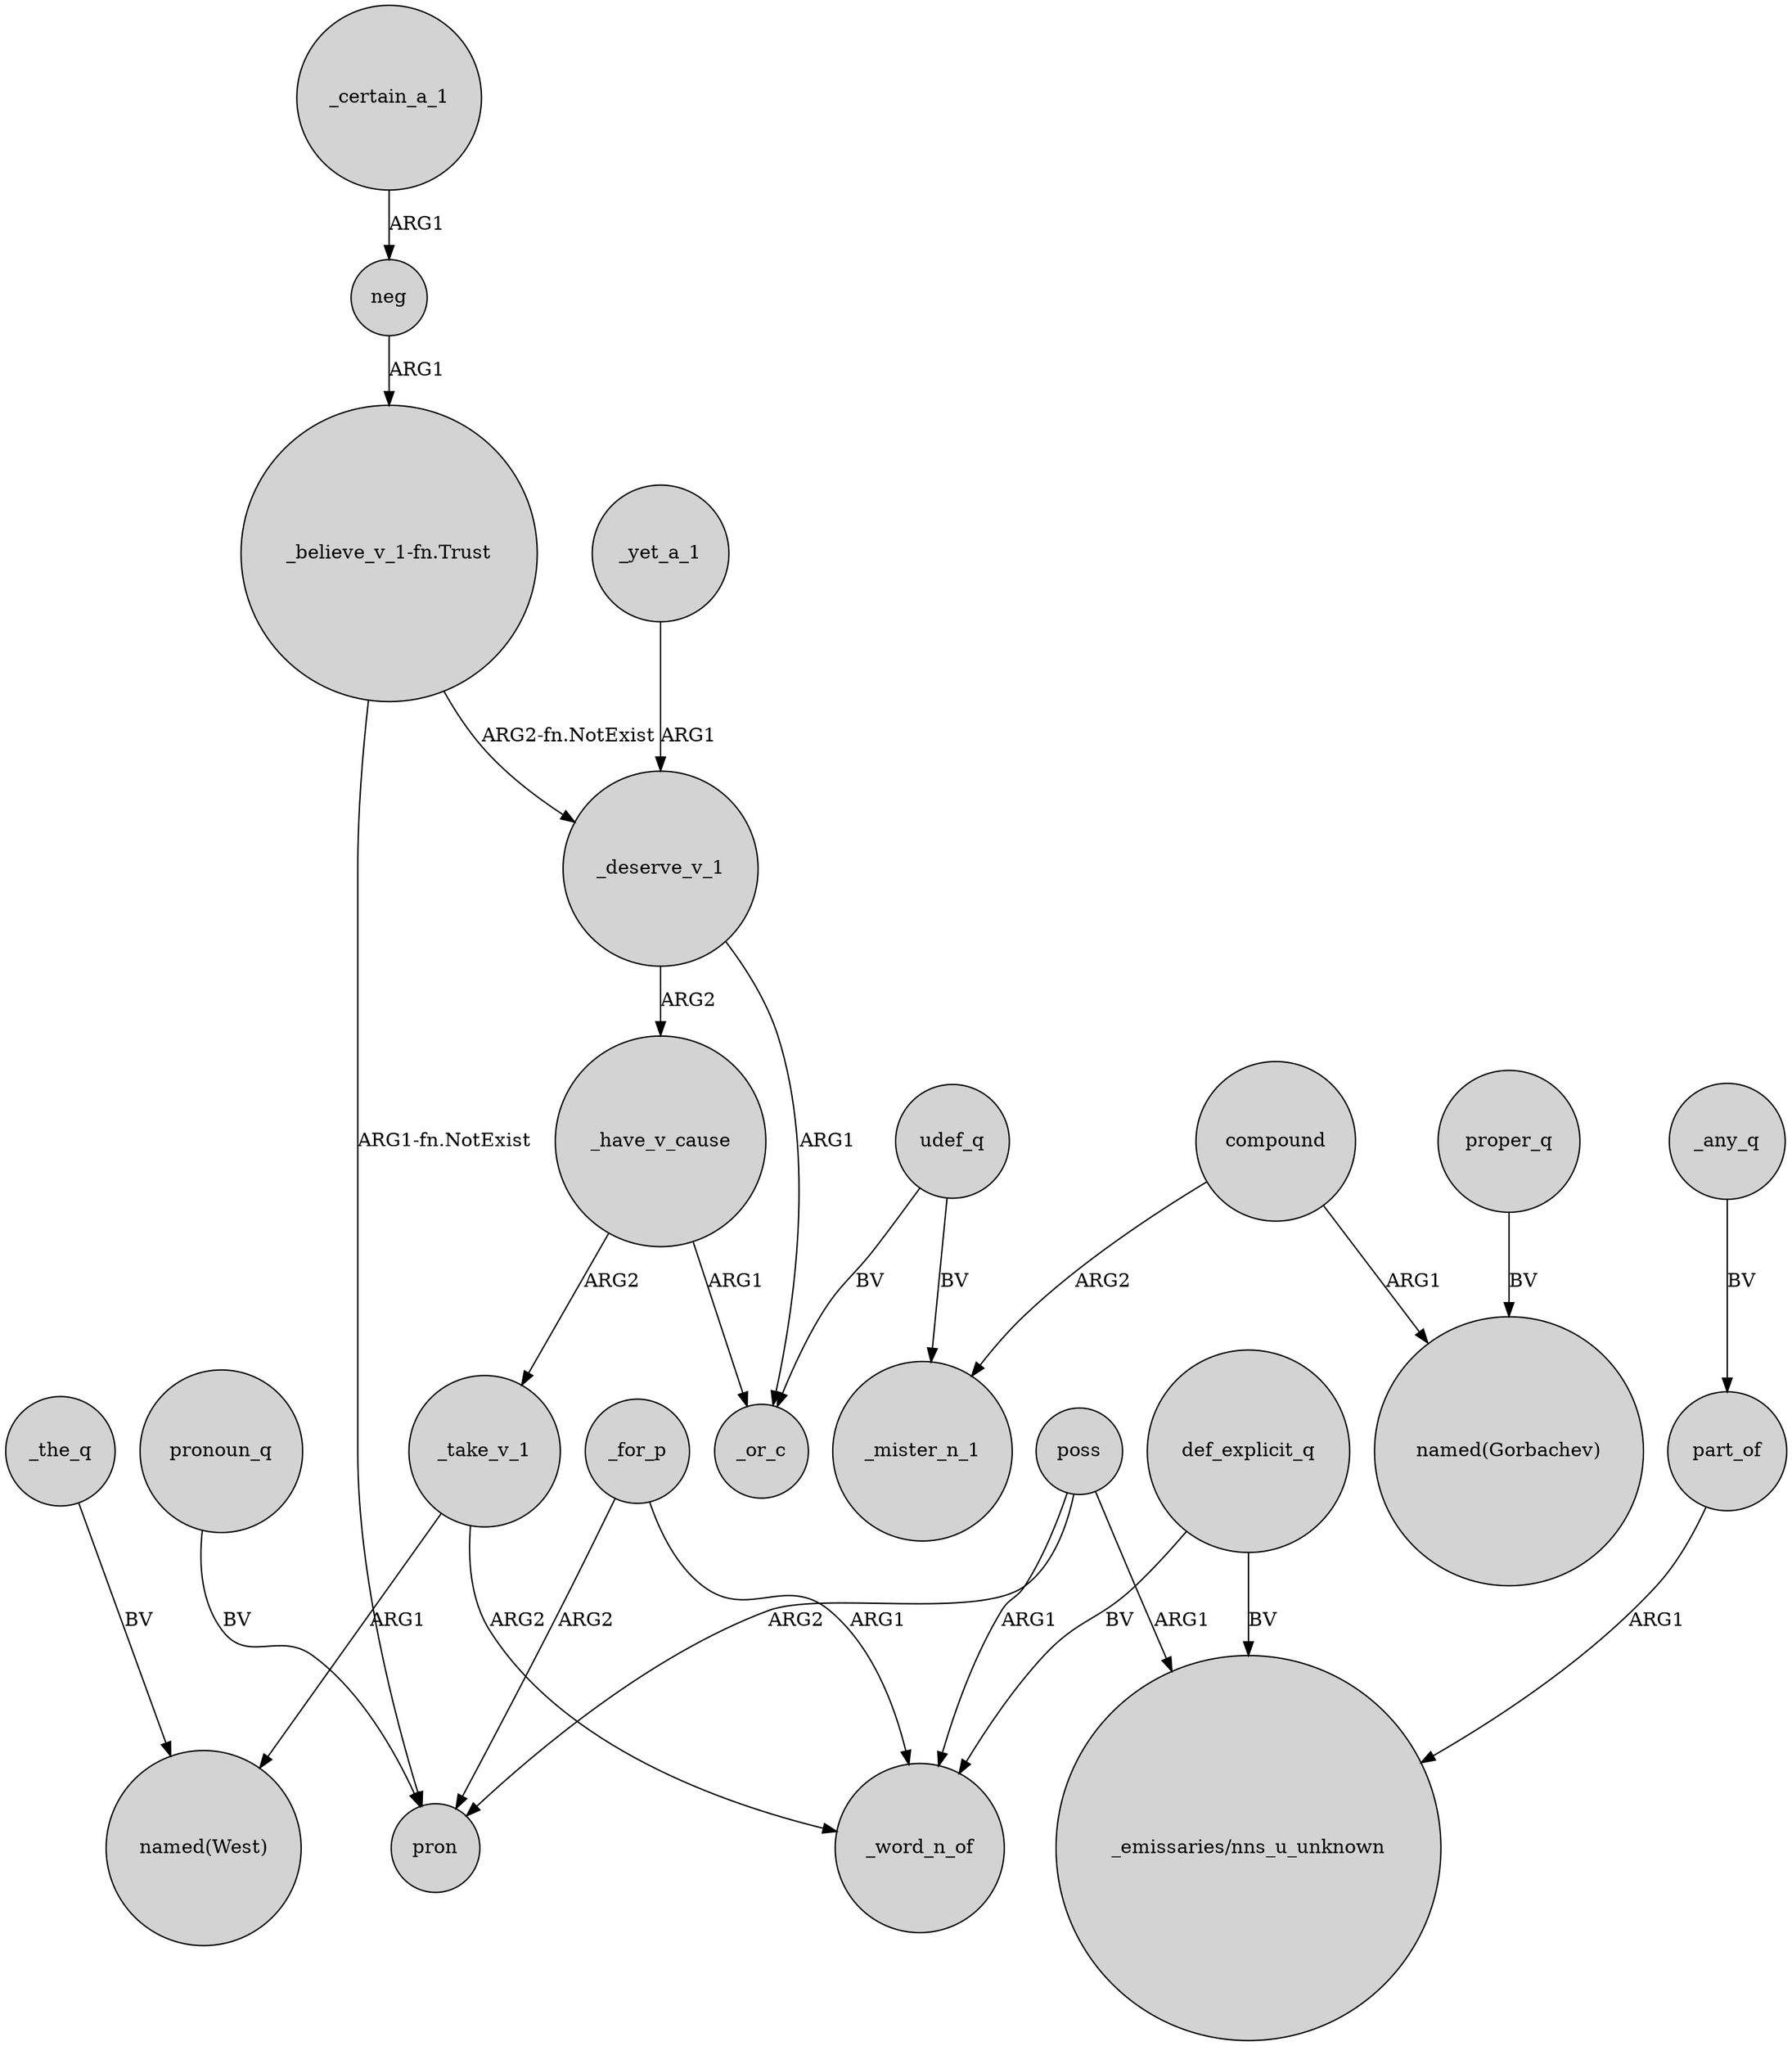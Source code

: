 digraph {
	node [shape=circle style=filled]
	poss -> _word_n_of [label=ARG1]
	poss -> pron [label=ARG2]
	_deserve_v_1 -> _or_c [label=ARG1]
	compound -> _mister_n_1 [label=ARG2]
	"_believe_v_1-fn.Trust" -> pron [label="ARG1-fn.NotExist"]
	udef_q -> _mister_n_1 [label=BV]
	part_of -> "_emissaries/nns_u_unknown" [label=ARG1]
	compound -> "named(Gorbachev)" [label=ARG1]
	udef_q -> _or_c [label=BV]
	_take_v_1 -> _word_n_of [label=ARG2]
	"_believe_v_1-fn.Trust" -> _deserve_v_1 [label="ARG2-fn.NotExist"]
	_have_v_cause -> _take_v_1 [label=ARG2]
	_for_p -> _word_n_of [label=ARG1]
	pronoun_q -> pron [label=BV]
	_have_v_cause -> _or_c [label=ARG1]
	neg -> "_believe_v_1-fn.Trust" [label=ARG1]
	_deserve_v_1 -> _have_v_cause [label=ARG2]
	_for_p -> pron [label=ARG2]
	def_explicit_q -> _word_n_of [label=BV]
	def_explicit_q -> "_emissaries/nns_u_unknown" [label=BV]
	poss -> "_emissaries/nns_u_unknown" [label=ARG1]
	_yet_a_1 -> _deserve_v_1 [label=ARG1]
	_any_q -> part_of [label=BV]
	_certain_a_1 -> neg [label=ARG1]
	_take_v_1 -> "named(West)" [label=ARG1]
	_the_q -> "named(West)" [label=BV]
	proper_q -> "named(Gorbachev)" [label=BV]
}
